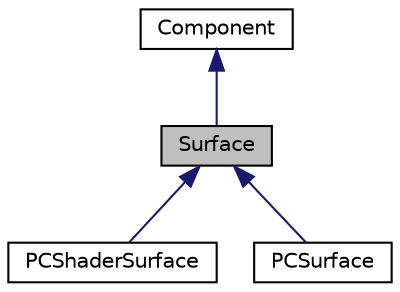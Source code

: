 digraph "Surface"
{
  edge [fontname="Helvetica",fontsize="10",labelfontname="Helvetica",labelfontsize="10"];
  node [fontname="Helvetica",fontsize="10",shape=record];
  Node1 [label="Surface",height=0.2,width=0.4,color="black", fillcolor="grey75", style="filled", fontcolor="black"];
  Node2 -> Node1 [dir="back",color="midnightblue",fontsize="10",style="solid",fontname="Helvetica"];
  Node2 [label="Component",height=0.2,width=0.4,color="black", fillcolor="white", style="filled",URL="$classComponent.html"];
  Node1 -> Node3 [dir="back",color="midnightblue",fontsize="10",style="solid",fontname="Helvetica"];
  Node3 [label="PCShaderSurface",height=0.2,width=0.4,color="black", fillcolor="white", style="filled",URL="$classPCShaderSurface.html"];
  Node1 -> Node4 [dir="back",color="midnightblue",fontsize="10",style="solid",fontname="Helvetica"];
  Node4 [label="PCSurface",height=0.2,width=0.4,color="black", fillcolor="white", style="filled",URL="$classPCSurface.html"];
}
